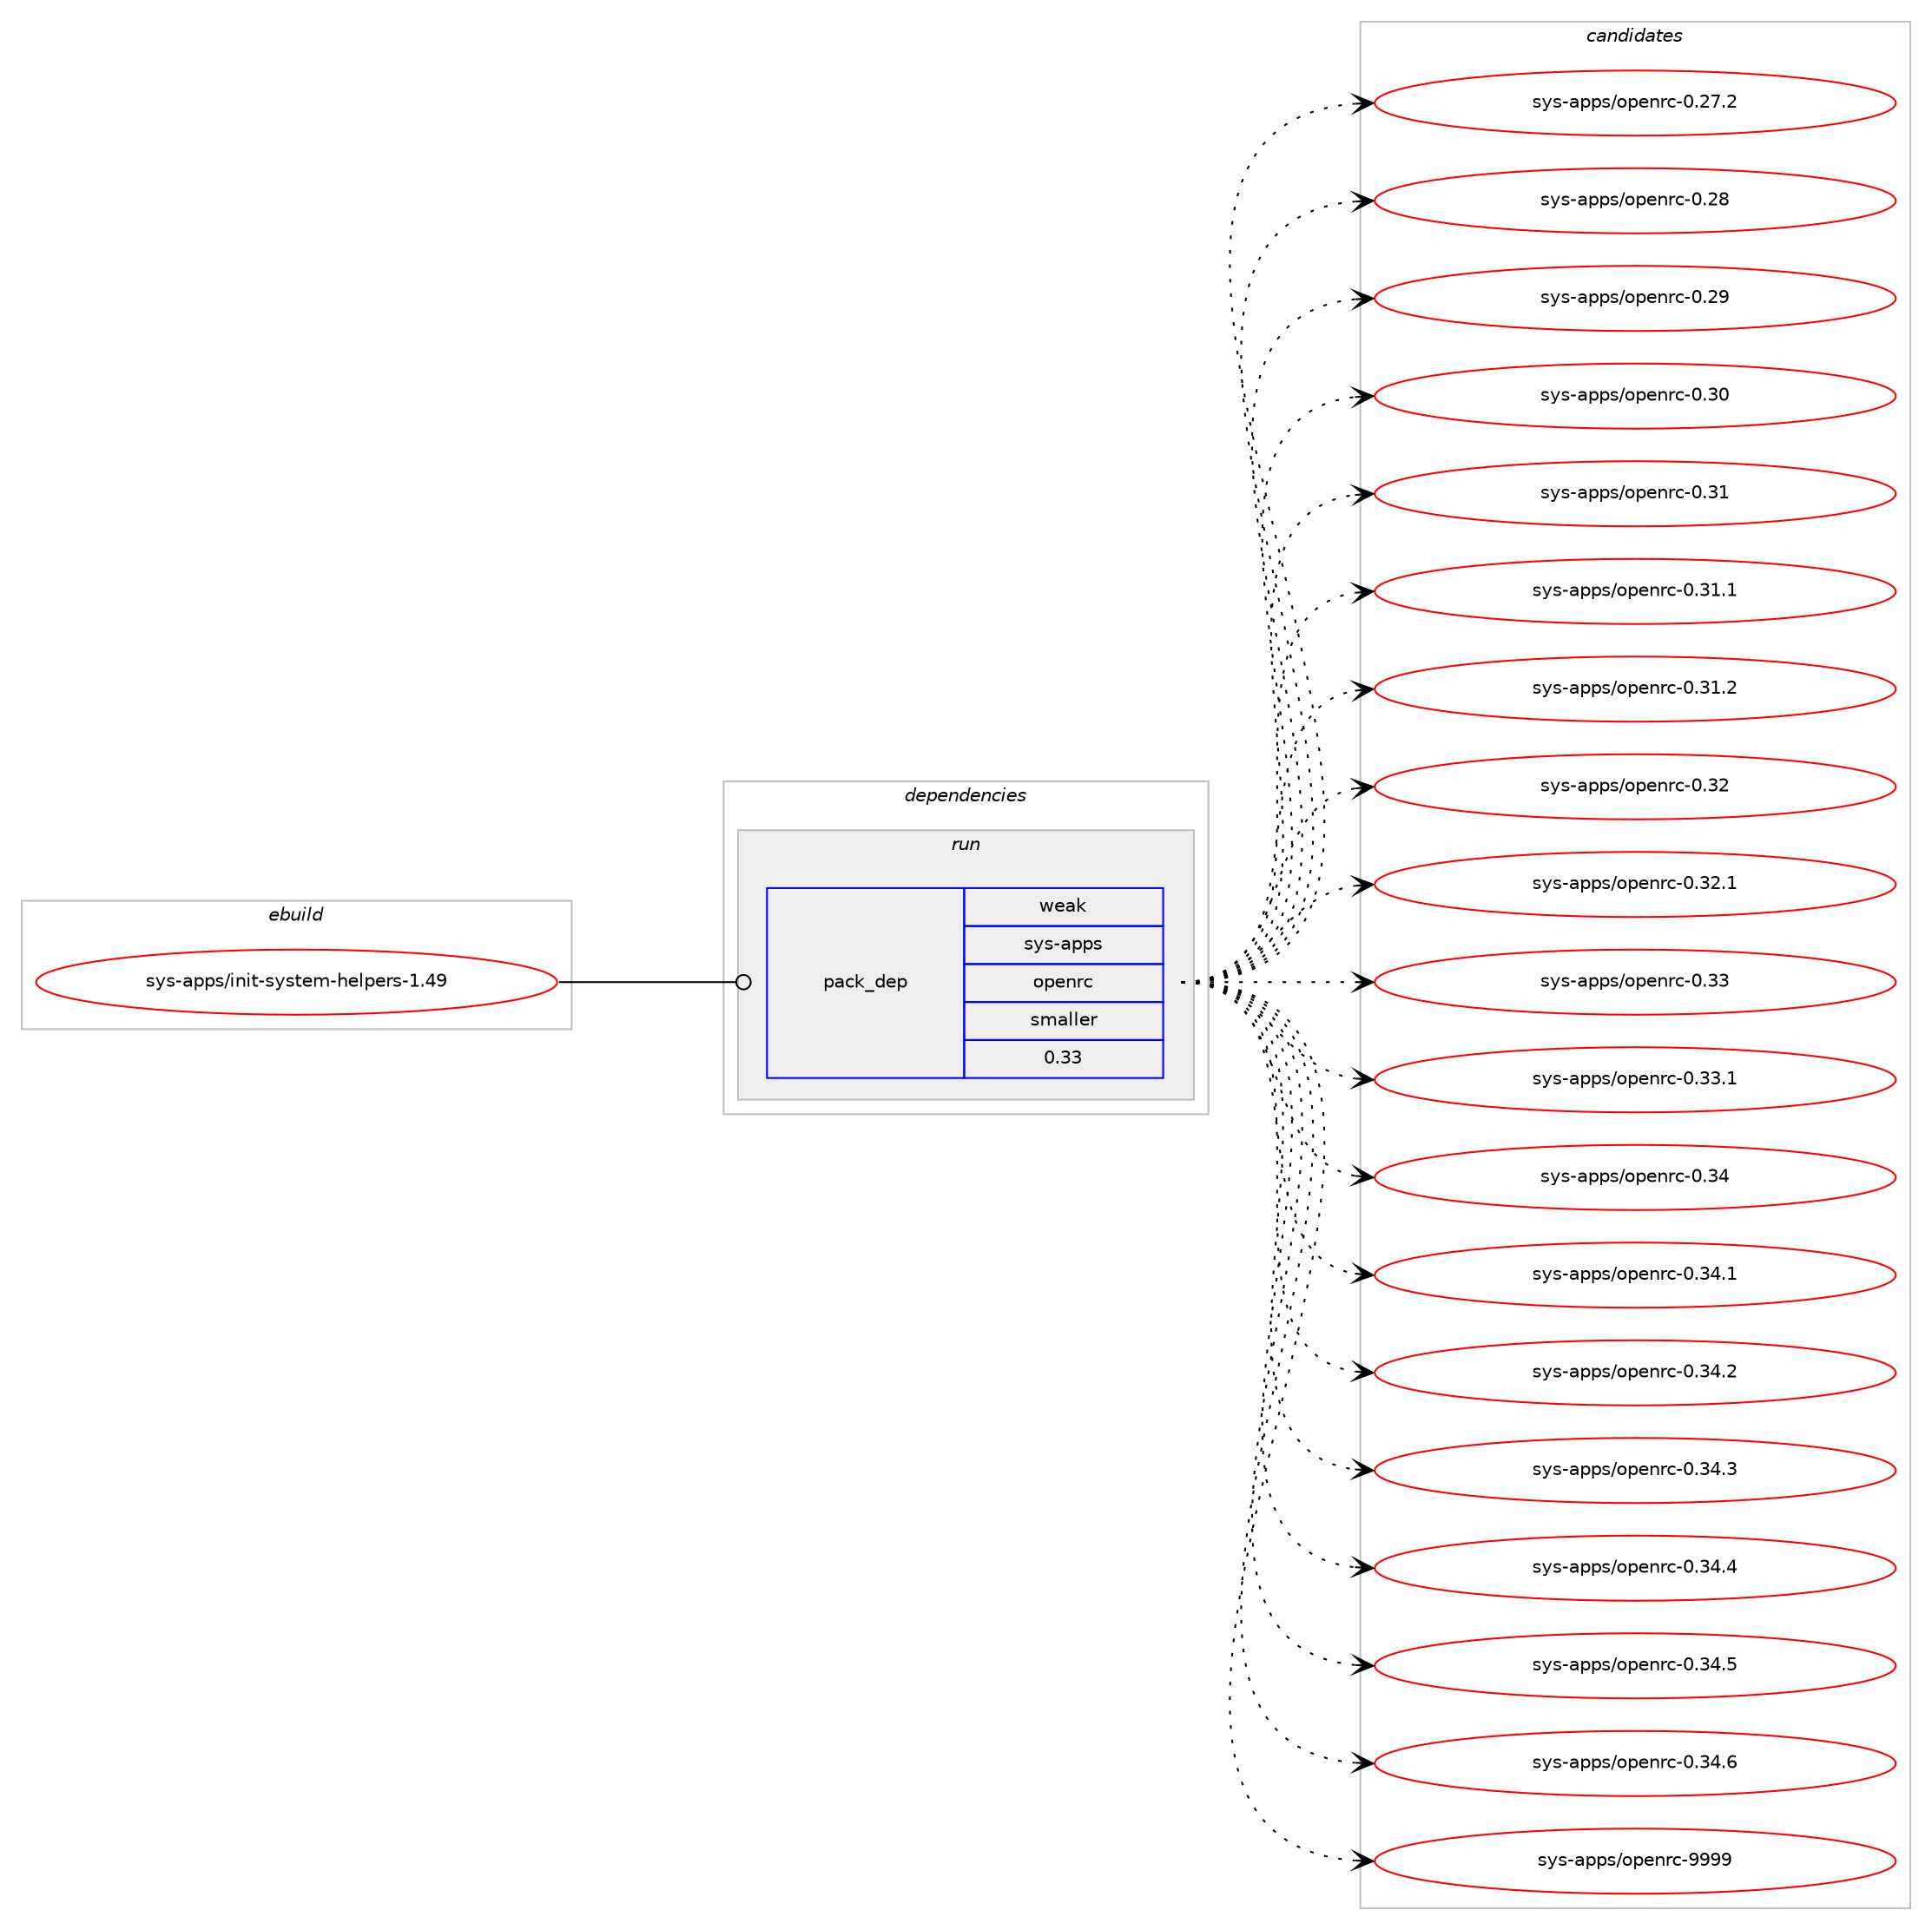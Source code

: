 digraph prolog {

# *************
# Graph options
# *************

newrank=true;
concentrate=true;
compound=true;
graph [rankdir=LR,fontname=Helvetica,fontsize=10,ranksep=1.5];#, ranksep=2.5, nodesep=0.2];
edge  [arrowhead=vee];
node  [fontname=Helvetica,fontsize=10];

# **********
# The ebuild
# **********

subgraph cluster_leftcol {
color=gray;
rank=same;
label=<<i>ebuild</i>>;
id [label="sys-apps/init-system-helpers-1.49", color=red, width=4, href="../sys-apps/init-system-helpers-1.49.svg"];
}

# ****************
# The dependencies
# ****************

subgraph cluster_midcol {
color=gray;
label=<<i>dependencies</i>>;
subgraph cluster_compile {
fillcolor="#eeeeee";
style=filled;
label=<<i>compile</i>>;
}
subgraph cluster_compileandrun {
fillcolor="#eeeeee";
style=filled;
label=<<i>compile and run</i>>;
}
subgraph cluster_run {
fillcolor="#eeeeee";
style=filled;
label=<<i>run</i>>;
subgraph pack348538 {
dependency469717 [label=<<TABLE BORDER="0" CELLBORDER="1" CELLSPACING="0" CELLPADDING="4" WIDTH="220"><TR><TD ROWSPAN="6" CELLPADDING="30">pack_dep</TD></TR><TR><TD WIDTH="110">weak</TD></TR><TR><TD>sys-apps</TD></TR><TR><TD>openrc</TD></TR><TR><TD>smaller</TD></TR><TR><TD>0.33</TD></TR></TABLE>>, shape=none, color=blue];
}
id:e -> dependency469717:w [weight=20,style="solid",arrowhead="odot"];
}
}

# **************
# The candidates
# **************

subgraph cluster_choices {
rank=same;
color=gray;
label=<<i>candidates</i>>;

subgraph choice348538 {
color=black;
nodesep=1;
choice1151211154597112112115471111121011101149945484650554650 [label="sys-apps/openrc-0.27.2", color=red, width=4,href="../sys-apps/openrc-0.27.2.svg"];
choice115121115459711211211547111112101110114994548465056 [label="sys-apps/openrc-0.28", color=red, width=4,href="../sys-apps/openrc-0.28.svg"];
choice115121115459711211211547111112101110114994548465057 [label="sys-apps/openrc-0.29", color=red, width=4,href="../sys-apps/openrc-0.29.svg"];
choice115121115459711211211547111112101110114994548465148 [label="sys-apps/openrc-0.30", color=red, width=4,href="../sys-apps/openrc-0.30.svg"];
choice115121115459711211211547111112101110114994548465149 [label="sys-apps/openrc-0.31", color=red, width=4,href="../sys-apps/openrc-0.31.svg"];
choice1151211154597112112115471111121011101149945484651494649 [label="sys-apps/openrc-0.31.1", color=red, width=4,href="../sys-apps/openrc-0.31.1.svg"];
choice1151211154597112112115471111121011101149945484651494650 [label="sys-apps/openrc-0.31.2", color=red, width=4,href="../sys-apps/openrc-0.31.2.svg"];
choice115121115459711211211547111112101110114994548465150 [label="sys-apps/openrc-0.32", color=red, width=4,href="../sys-apps/openrc-0.32.svg"];
choice1151211154597112112115471111121011101149945484651504649 [label="sys-apps/openrc-0.32.1", color=red, width=4,href="../sys-apps/openrc-0.32.1.svg"];
choice115121115459711211211547111112101110114994548465151 [label="sys-apps/openrc-0.33", color=red, width=4,href="../sys-apps/openrc-0.33.svg"];
choice1151211154597112112115471111121011101149945484651514649 [label="sys-apps/openrc-0.33.1", color=red, width=4,href="../sys-apps/openrc-0.33.1.svg"];
choice115121115459711211211547111112101110114994548465152 [label="sys-apps/openrc-0.34", color=red, width=4,href="../sys-apps/openrc-0.34.svg"];
choice1151211154597112112115471111121011101149945484651524649 [label="sys-apps/openrc-0.34.1", color=red, width=4,href="../sys-apps/openrc-0.34.1.svg"];
choice1151211154597112112115471111121011101149945484651524650 [label="sys-apps/openrc-0.34.2", color=red, width=4,href="../sys-apps/openrc-0.34.2.svg"];
choice1151211154597112112115471111121011101149945484651524651 [label="sys-apps/openrc-0.34.3", color=red, width=4,href="../sys-apps/openrc-0.34.3.svg"];
choice1151211154597112112115471111121011101149945484651524652 [label="sys-apps/openrc-0.34.4", color=red, width=4,href="../sys-apps/openrc-0.34.4.svg"];
choice1151211154597112112115471111121011101149945484651524653 [label="sys-apps/openrc-0.34.5", color=red, width=4,href="../sys-apps/openrc-0.34.5.svg"];
choice1151211154597112112115471111121011101149945484651524654 [label="sys-apps/openrc-0.34.6", color=red, width=4,href="../sys-apps/openrc-0.34.6.svg"];
choice115121115459711211211547111112101110114994557575757 [label="sys-apps/openrc-9999", color=red, width=4,href="../sys-apps/openrc-9999.svg"];
dependency469717:e -> choice1151211154597112112115471111121011101149945484650554650:w [style=dotted,weight="100"];
dependency469717:e -> choice115121115459711211211547111112101110114994548465056:w [style=dotted,weight="100"];
dependency469717:e -> choice115121115459711211211547111112101110114994548465057:w [style=dotted,weight="100"];
dependency469717:e -> choice115121115459711211211547111112101110114994548465148:w [style=dotted,weight="100"];
dependency469717:e -> choice115121115459711211211547111112101110114994548465149:w [style=dotted,weight="100"];
dependency469717:e -> choice1151211154597112112115471111121011101149945484651494649:w [style=dotted,weight="100"];
dependency469717:e -> choice1151211154597112112115471111121011101149945484651494650:w [style=dotted,weight="100"];
dependency469717:e -> choice115121115459711211211547111112101110114994548465150:w [style=dotted,weight="100"];
dependency469717:e -> choice1151211154597112112115471111121011101149945484651504649:w [style=dotted,weight="100"];
dependency469717:e -> choice115121115459711211211547111112101110114994548465151:w [style=dotted,weight="100"];
dependency469717:e -> choice1151211154597112112115471111121011101149945484651514649:w [style=dotted,weight="100"];
dependency469717:e -> choice115121115459711211211547111112101110114994548465152:w [style=dotted,weight="100"];
dependency469717:e -> choice1151211154597112112115471111121011101149945484651524649:w [style=dotted,weight="100"];
dependency469717:e -> choice1151211154597112112115471111121011101149945484651524650:w [style=dotted,weight="100"];
dependency469717:e -> choice1151211154597112112115471111121011101149945484651524651:w [style=dotted,weight="100"];
dependency469717:e -> choice1151211154597112112115471111121011101149945484651524652:w [style=dotted,weight="100"];
dependency469717:e -> choice1151211154597112112115471111121011101149945484651524653:w [style=dotted,weight="100"];
dependency469717:e -> choice1151211154597112112115471111121011101149945484651524654:w [style=dotted,weight="100"];
dependency469717:e -> choice115121115459711211211547111112101110114994557575757:w [style=dotted,weight="100"];
}
}

}
